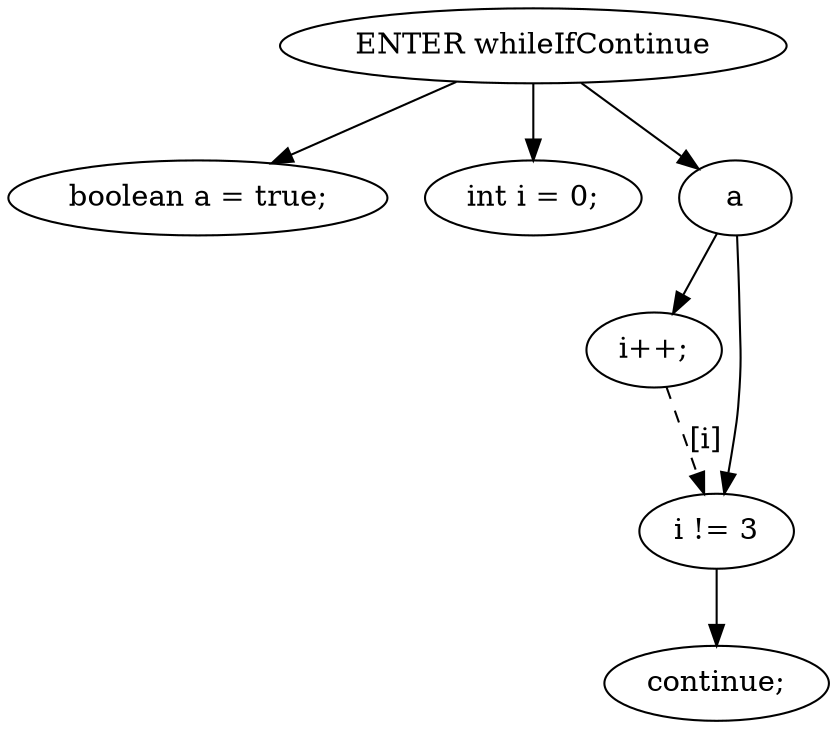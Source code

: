 digraph G {
  0 [ label="ENTER whileIfContinue" ];
  2 [ label="boolean a = true;" ];
  3 [ label="int i = 0;" ];
  4 [ label="a" ];
  5 [ label="i++;" ];
  6 [ label="i != 3" ];
  7 [ label="continue;" ];
  0 -> 2 [ ];
  0 -> 3 [ ];
  0 -> 4 [ ];
  4 -> 5 [ ];
  4 -> 6 [ ];
  6 -> 7 [ ];
  5 -> 6 [ style="dashed" label="[i]" ];
}
